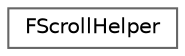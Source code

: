 digraph "Graphical Class Hierarchy"
{
 // INTERACTIVE_SVG=YES
 // LATEX_PDF_SIZE
  bgcolor="transparent";
  edge [fontname=Helvetica,fontsize=10,labelfontname=Helvetica,labelfontsize=10];
  node [fontname=Helvetica,fontsize=10,shape=box,height=0.2,width=0.4];
  rankdir="LR";
  Node0 [id="Node000000",label="FScrollHelper",height=0.2,width=0.4,color="grey40", fillcolor="white", style="filled",URL="$d7/d09/classFScrollHelper.html",tooltip="Utility class to handle scrolling."];
}
